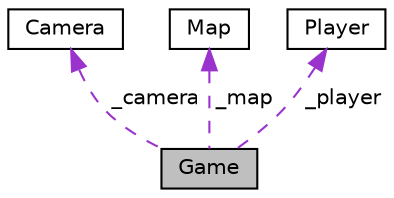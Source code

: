 digraph "Game"
{
 // LATEX_PDF_SIZE
  edge [fontname="Helvetica",fontsize="10",labelfontname="Helvetica",labelfontsize="10"];
  node [fontname="Helvetica",fontsize="10",shape=record];
  Node1 [label="Game",height=0.2,width=0.4,color="black", fillcolor="grey75", style="filled", fontcolor="black",tooltip=" "];
  Node2 -> Node1 [dir="back",color="darkorchid3",fontsize="10",style="dashed",label=" _camera" ,fontname="Helvetica"];
  Node2 [label="Camera",height=0.2,width=0.4,color="black", fillcolor="white", style="filled",URL="$da/dbb/class_camera.html",tooltip="The Camera class contains two different modes : Trackball and Freefly."];
  Node3 -> Node1 [dir="back",color="darkorchid3",fontsize="10",style="dashed",label=" _map" ,fontname="Helvetica"];
  Node3 [label="Map",height=0.2,width=0.4,color="black", fillcolor="white", style="filled",URL="$dd/d11/class_map.html",tooltip=" "];
  Node4 -> Node1 [dir="back",color="darkorchid3",fontsize="10",style="dashed",label=" _player" ,fontname="Helvetica"];
  Node4 [label="Player",height=0.2,width=0.4,color="black", fillcolor="white", style="filled",URL="$d8/d53/class_player.html",tooltip=" "];
}
